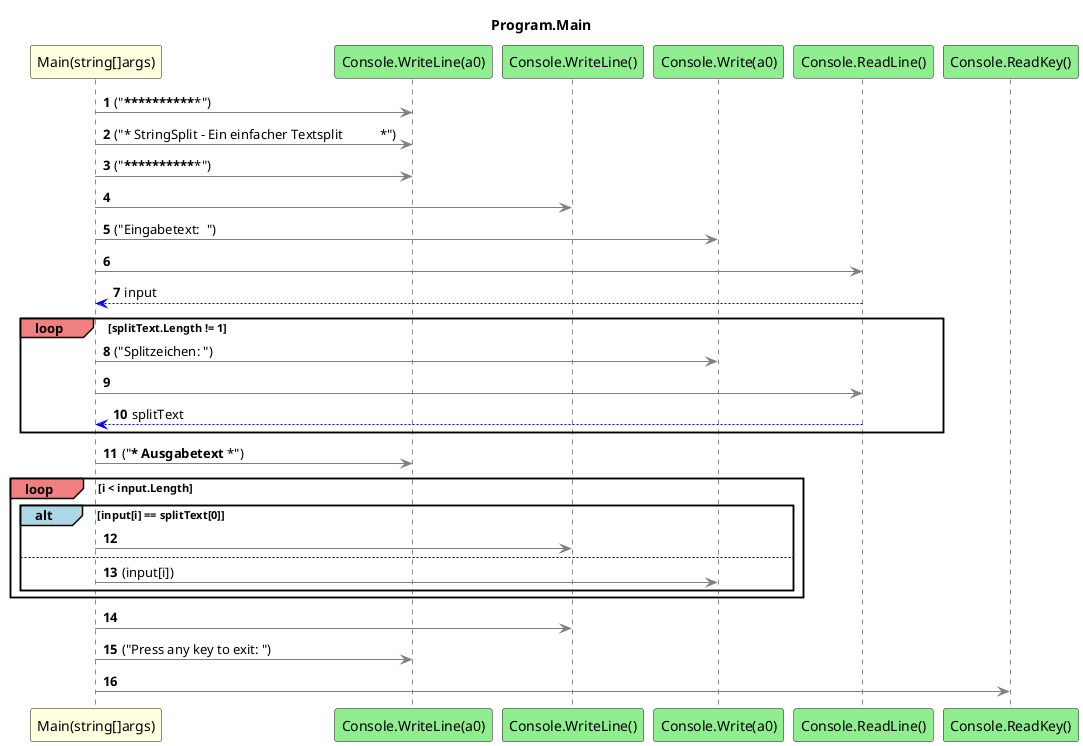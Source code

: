 @startuml Program.Main
title Program.Main
participant "Main(string[]args)" as Main_p0 #LightYellow
participant "Console.WriteLine(a0)" as Console_WriteLine_a0 #LightGreen
participant "Console.WriteLine()" as Console_WriteLine #LightGreen
participant "Console.Write(a0)" as Console_Write_a0 #LightGreen
participant "Console.ReadLine()" as Console_ReadLine #LightGreen
participant "Console.ReadKey()" as Console_ReadKey #LightGreen
autonumber
Main_p0 -[#grey]> Console_WriteLine_a0 : ("***************************************************")
Main_p0 -[#grey]> Console_WriteLine_a0 : ("* StringSplit - Ein einfacher Textsplit           *")
Main_p0 -[#grey]> Console_WriteLine_a0 : ("***************************************************")
Main_p0 -[#grey]> Console_WriteLine
Main_p0 -[#grey]> Console_Write_a0 : ("Eingabetext:  ")
Main_p0 -[#grey]> Console_ReadLine
Console_ReadLine -[#blue]-> Main_p0 : input
loop#LightCoral splitText.Length != 1
    Main_p0 -[#grey]> Console_Write_a0 : ("Splitzeichen: ")
    Main_p0 -[#grey]> Console_ReadLine
    Console_ReadLine -[#blue]-> Main_p0 : splitText
end
Main_p0 -[#grey]> Console_WriteLine_a0 : ("*** Ausgabetext ***")
loop#LightCoral i < input.Length
    alt#LightBlue input[i] == splitText[0]
        Main_p0 -[#grey]> Console_WriteLine
        else
            Main_p0 -[#grey]> Console_Write_a0 : (input[i])
    end
end
Main_p0 -[#grey]> Console_WriteLine
Main_p0 -[#grey]> Console_WriteLine_a0 : ("Press any key to exit: ")
Main_p0 -[#grey]> Console_ReadKey
@enduml
